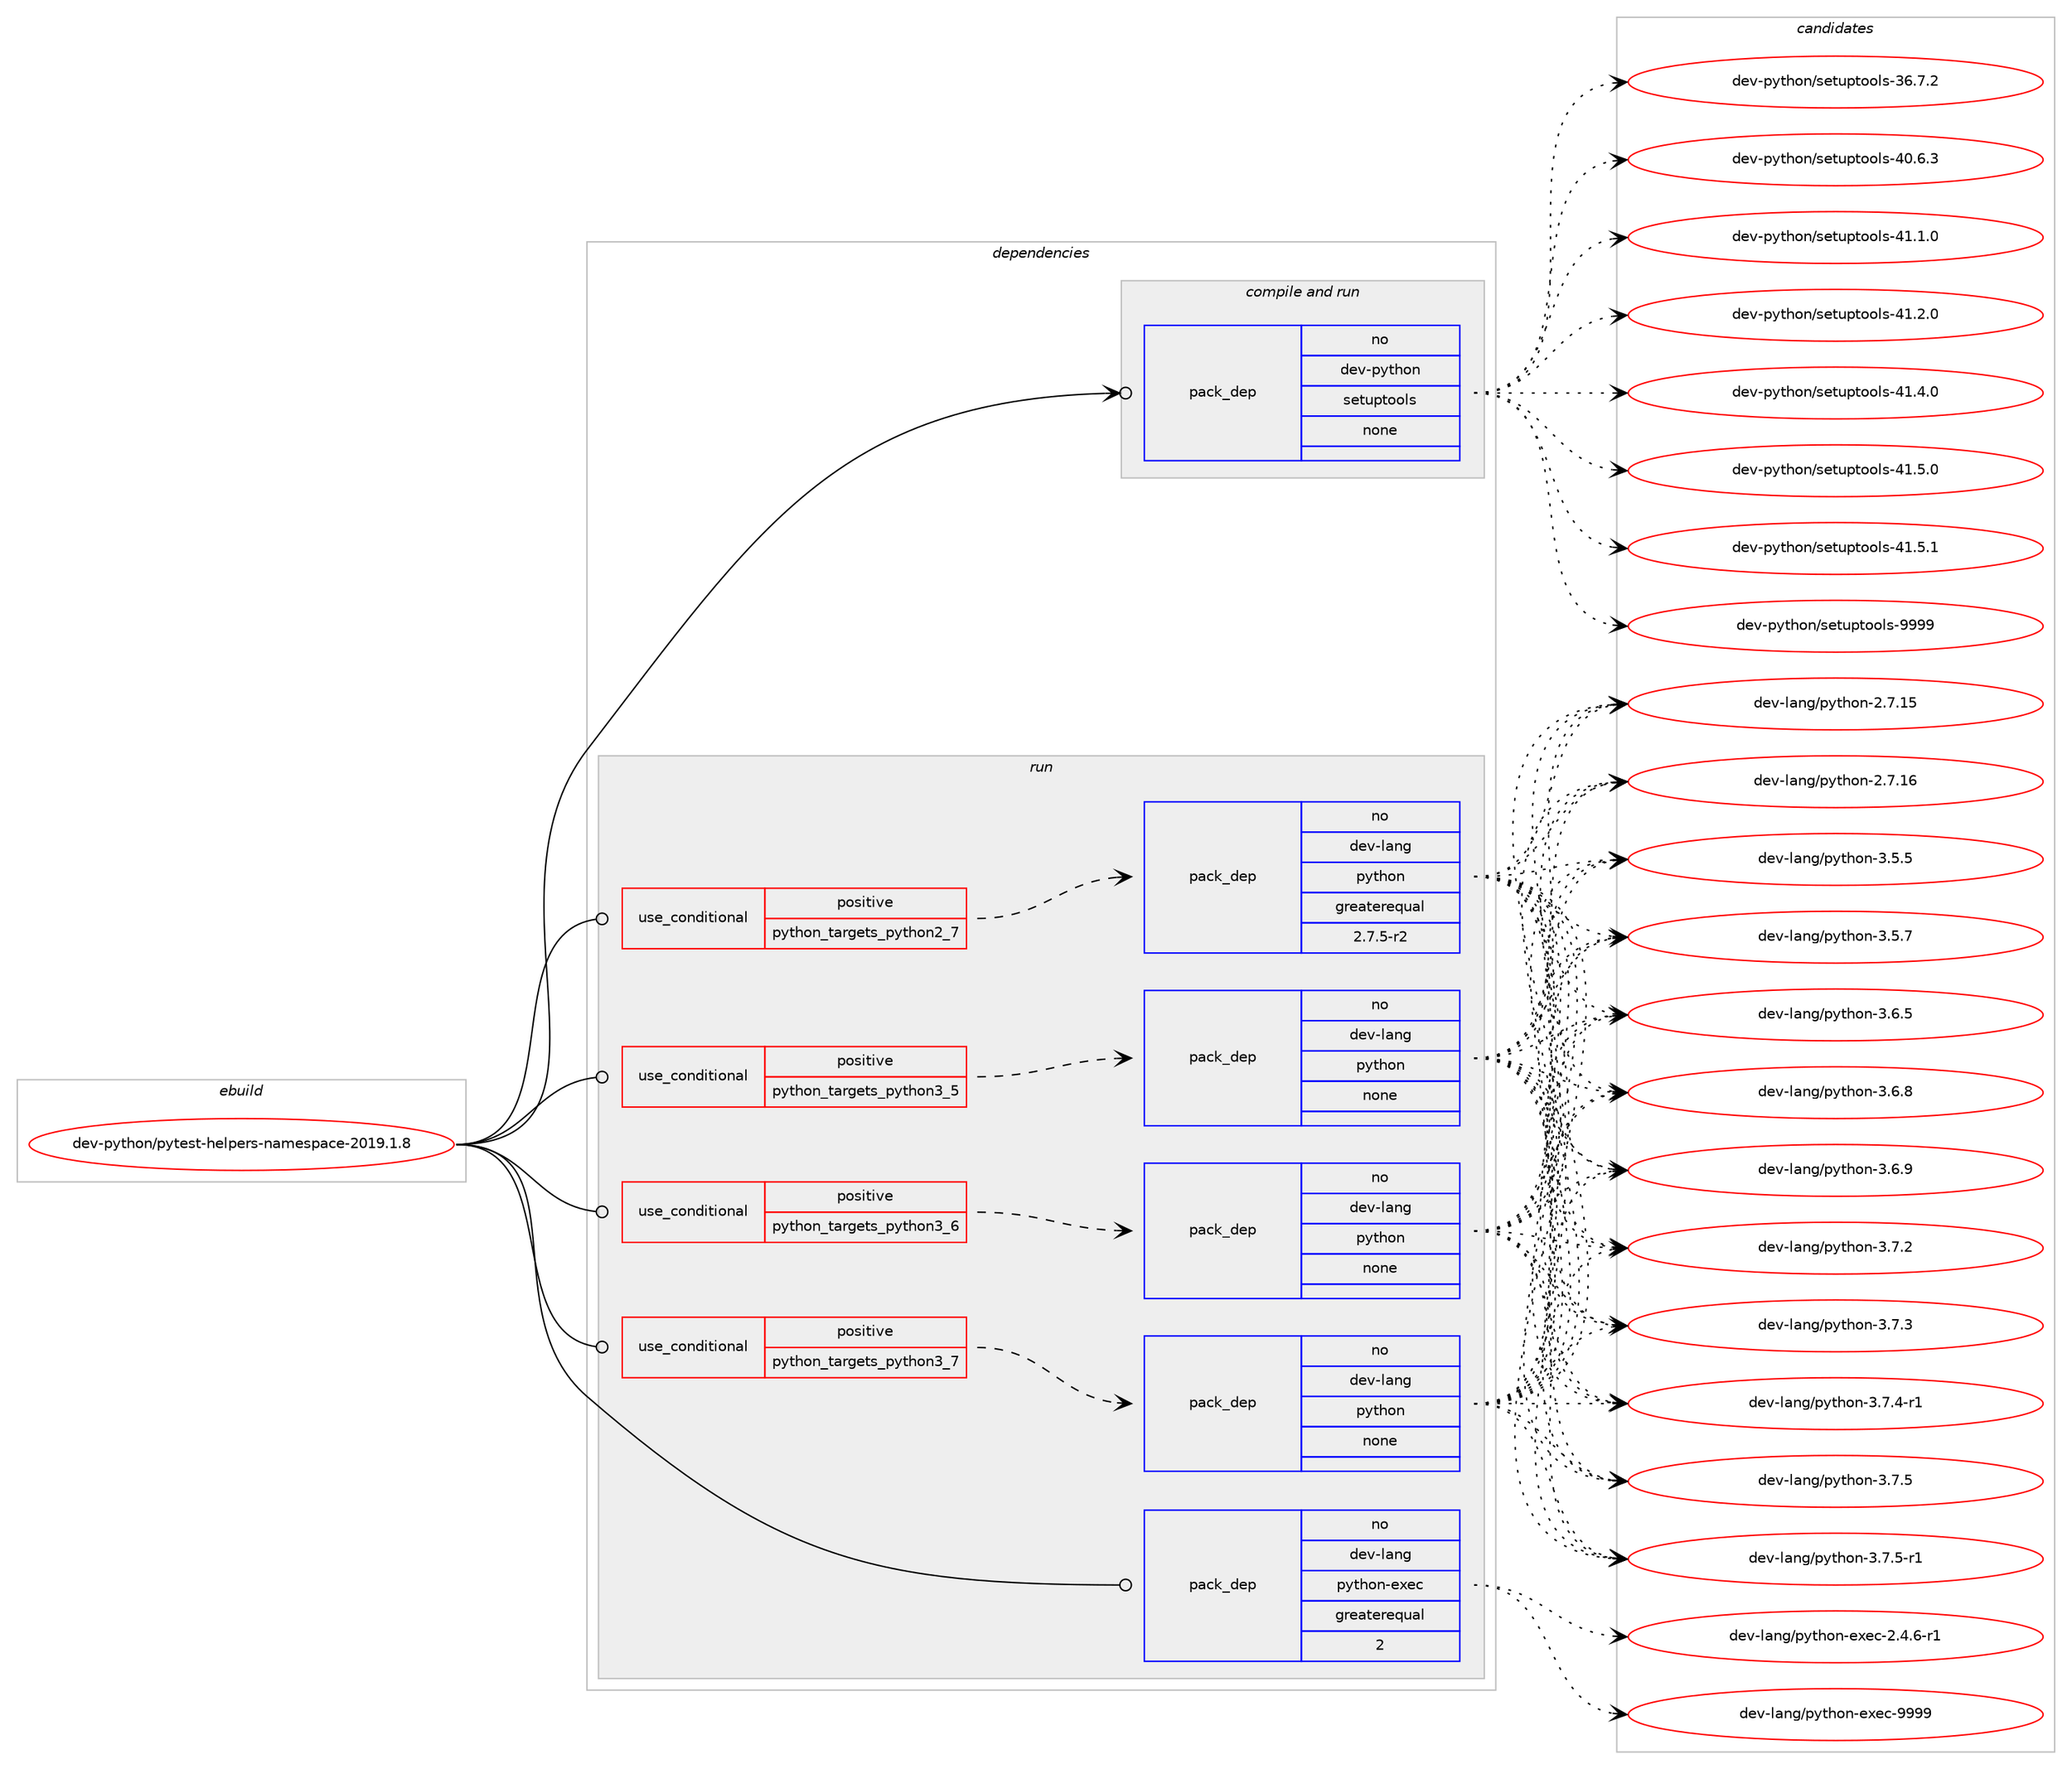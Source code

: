 digraph prolog {

# *************
# Graph options
# *************

newrank=true;
concentrate=true;
compound=true;
graph [rankdir=LR,fontname=Helvetica,fontsize=10,ranksep=1.5];#, ranksep=2.5, nodesep=0.2];
edge  [arrowhead=vee];
node  [fontname=Helvetica,fontsize=10];

# **********
# The ebuild
# **********

subgraph cluster_leftcol {
color=gray;
rank=same;
label=<<i>ebuild</i>>;
id [label="dev-python/pytest-helpers-namespace-2019.1.8", color=red, width=4, href="../dev-python/pytest-helpers-namespace-2019.1.8.svg"];
}

# ****************
# The dependencies
# ****************

subgraph cluster_midcol {
color=gray;
label=<<i>dependencies</i>>;
subgraph cluster_compile {
fillcolor="#eeeeee";
style=filled;
label=<<i>compile</i>>;
}
subgraph cluster_compileandrun {
fillcolor="#eeeeee";
style=filled;
label=<<i>compile and run</i>>;
subgraph pack470534 {
dependency629443 [label=<<TABLE BORDER="0" CELLBORDER="1" CELLSPACING="0" CELLPADDING="4" WIDTH="220"><TR><TD ROWSPAN="6" CELLPADDING="30">pack_dep</TD></TR><TR><TD WIDTH="110">no</TD></TR><TR><TD>dev-python</TD></TR><TR><TD>setuptools</TD></TR><TR><TD>none</TD></TR><TR><TD></TD></TR></TABLE>>, shape=none, color=blue];
}
id:e -> dependency629443:w [weight=20,style="solid",arrowhead="odotvee"];
}
subgraph cluster_run {
fillcolor="#eeeeee";
style=filled;
label=<<i>run</i>>;
subgraph cond147043 {
dependency629444 [label=<<TABLE BORDER="0" CELLBORDER="1" CELLSPACING="0" CELLPADDING="4"><TR><TD ROWSPAN="3" CELLPADDING="10">use_conditional</TD></TR><TR><TD>positive</TD></TR><TR><TD>python_targets_python2_7</TD></TR></TABLE>>, shape=none, color=red];
subgraph pack470535 {
dependency629445 [label=<<TABLE BORDER="0" CELLBORDER="1" CELLSPACING="0" CELLPADDING="4" WIDTH="220"><TR><TD ROWSPAN="6" CELLPADDING="30">pack_dep</TD></TR><TR><TD WIDTH="110">no</TD></TR><TR><TD>dev-lang</TD></TR><TR><TD>python</TD></TR><TR><TD>greaterequal</TD></TR><TR><TD>2.7.5-r2</TD></TR></TABLE>>, shape=none, color=blue];
}
dependency629444:e -> dependency629445:w [weight=20,style="dashed",arrowhead="vee"];
}
id:e -> dependency629444:w [weight=20,style="solid",arrowhead="odot"];
subgraph cond147044 {
dependency629446 [label=<<TABLE BORDER="0" CELLBORDER="1" CELLSPACING="0" CELLPADDING="4"><TR><TD ROWSPAN="3" CELLPADDING="10">use_conditional</TD></TR><TR><TD>positive</TD></TR><TR><TD>python_targets_python3_5</TD></TR></TABLE>>, shape=none, color=red];
subgraph pack470536 {
dependency629447 [label=<<TABLE BORDER="0" CELLBORDER="1" CELLSPACING="0" CELLPADDING="4" WIDTH="220"><TR><TD ROWSPAN="6" CELLPADDING="30">pack_dep</TD></TR><TR><TD WIDTH="110">no</TD></TR><TR><TD>dev-lang</TD></TR><TR><TD>python</TD></TR><TR><TD>none</TD></TR><TR><TD></TD></TR></TABLE>>, shape=none, color=blue];
}
dependency629446:e -> dependency629447:w [weight=20,style="dashed",arrowhead="vee"];
}
id:e -> dependency629446:w [weight=20,style="solid",arrowhead="odot"];
subgraph cond147045 {
dependency629448 [label=<<TABLE BORDER="0" CELLBORDER="1" CELLSPACING="0" CELLPADDING="4"><TR><TD ROWSPAN="3" CELLPADDING="10">use_conditional</TD></TR><TR><TD>positive</TD></TR><TR><TD>python_targets_python3_6</TD></TR></TABLE>>, shape=none, color=red];
subgraph pack470537 {
dependency629449 [label=<<TABLE BORDER="0" CELLBORDER="1" CELLSPACING="0" CELLPADDING="4" WIDTH="220"><TR><TD ROWSPAN="6" CELLPADDING="30">pack_dep</TD></TR><TR><TD WIDTH="110">no</TD></TR><TR><TD>dev-lang</TD></TR><TR><TD>python</TD></TR><TR><TD>none</TD></TR><TR><TD></TD></TR></TABLE>>, shape=none, color=blue];
}
dependency629448:e -> dependency629449:w [weight=20,style="dashed",arrowhead="vee"];
}
id:e -> dependency629448:w [weight=20,style="solid",arrowhead="odot"];
subgraph cond147046 {
dependency629450 [label=<<TABLE BORDER="0" CELLBORDER="1" CELLSPACING="0" CELLPADDING="4"><TR><TD ROWSPAN="3" CELLPADDING="10">use_conditional</TD></TR><TR><TD>positive</TD></TR><TR><TD>python_targets_python3_7</TD></TR></TABLE>>, shape=none, color=red];
subgraph pack470538 {
dependency629451 [label=<<TABLE BORDER="0" CELLBORDER="1" CELLSPACING="0" CELLPADDING="4" WIDTH="220"><TR><TD ROWSPAN="6" CELLPADDING="30">pack_dep</TD></TR><TR><TD WIDTH="110">no</TD></TR><TR><TD>dev-lang</TD></TR><TR><TD>python</TD></TR><TR><TD>none</TD></TR><TR><TD></TD></TR></TABLE>>, shape=none, color=blue];
}
dependency629450:e -> dependency629451:w [weight=20,style="dashed",arrowhead="vee"];
}
id:e -> dependency629450:w [weight=20,style="solid",arrowhead="odot"];
subgraph pack470539 {
dependency629452 [label=<<TABLE BORDER="0" CELLBORDER="1" CELLSPACING="0" CELLPADDING="4" WIDTH="220"><TR><TD ROWSPAN="6" CELLPADDING="30">pack_dep</TD></TR><TR><TD WIDTH="110">no</TD></TR><TR><TD>dev-lang</TD></TR><TR><TD>python-exec</TD></TR><TR><TD>greaterequal</TD></TR><TR><TD>2</TD></TR></TABLE>>, shape=none, color=blue];
}
id:e -> dependency629452:w [weight=20,style="solid",arrowhead="odot"];
}
}

# **************
# The candidates
# **************

subgraph cluster_choices {
rank=same;
color=gray;
label=<<i>candidates</i>>;

subgraph choice470534 {
color=black;
nodesep=1;
choice100101118451121211161041111104711510111611711211611111110811545515446554650 [label="dev-python/setuptools-36.7.2", color=red, width=4,href="../dev-python/setuptools-36.7.2.svg"];
choice100101118451121211161041111104711510111611711211611111110811545524846544651 [label="dev-python/setuptools-40.6.3", color=red, width=4,href="../dev-python/setuptools-40.6.3.svg"];
choice100101118451121211161041111104711510111611711211611111110811545524946494648 [label="dev-python/setuptools-41.1.0", color=red, width=4,href="../dev-python/setuptools-41.1.0.svg"];
choice100101118451121211161041111104711510111611711211611111110811545524946504648 [label="dev-python/setuptools-41.2.0", color=red, width=4,href="../dev-python/setuptools-41.2.0.svg"];
choice100101118451121211161041111104711510111611711211611111110811545524946524648 [label="dev-python/setuptools-41.4.0", color=red, width=4,href="../dev-python/setuptools-41.4.0.svg"];
choice100101118451121211161041111104711510111611711211611111110811545524946534648 [label="dev-python/setuptools-41.5.0", color=red, width=4,href="../dev-python/setuptools-41.5.0.svg"];
choice100101118451121211161041111104711510111611711211611111110811545524946534649 [label="dev-python/setuptools-41.5.1", color=red, width=4,href="../dev-python/setuptools-41.5.1.svg"];
choice10010111845112121116104111110471151011161171121161111111081154557575757 [label="dev-python/setuptools-9999", color=red, width=4,href="../dev-python/setuptools-9999.svg"];
dependency629443:e -> choice100101118451121211161041111104711510111611711211611111110811545515446554650:w [style=dotted,weight="100"];
dependency629443:e -> choice100101118451121211161041111104711510111611711211611111110811545524846544651:w [style=dotted,weight="100"];
dependency629443:e -> choice100101118451121211161041111104711510111611711211611111110811545524946494648:w [style=dotted,weight="100"];
dependency629443:e -> choice100101118451121211161041111104711510111611711211611111110811545524946504648:w [style=dotted,weight="100"];
dependency629443:e -> choice100101118451121211161041111104711510111611711211611111110811545524946524648:w [style=dotted,weight="100"];
dependency629443:e -> choice100101118451121211161041111104711510111611711211611111110811545524946534648:w [style=dotted,weight="100"];
dependency629443:e -> choice100101118451121211161041111104711510111611711211611111110811545524946534649:w [style=dotted,weight="100"];
dependency629443:e -> choice10010111845112121116104111110471151011161171121161111111081154557575757:w [style=dotted,weight="100"];
}
subgraph choice470535 {
color=black;
nodesep=1;
choice10010111845108971101034711212111610411111045504655464953 [label="dev-lang/python-2.7.15", color=red, width=4,href="../dev-lang/python-2.7.15.svg"];
choice10010111845108971101034711212111610411111045504655464954 [label="dev-lang/python-2.7.16", color=red, width=4,href="../dev-lang/python-2.7.16.svg"];
choice100101118451089711010347112121116104111110455146534653 [label="dev-lang/python-3.5.5", color=red, width=4,href="../dev-lang/python-3.5.5.svg"];
choice100101118451089711010347112121116104111110455146534655 [label="dev-lang/python-3.5.7", color=red, width=4,href="../dev-lang/python-3.5.7.svg"];
choice100101118451089711010347112121116104111110455146544653 [label="dev-lang/python-3.6.5", color=red, width=4,href="../dev-lang/python-3.6.5.svg"];
choice100101118451089711010347112121116104111110455146544656 [label="dev-lang/python-3.6.8", color=red, width=4,href="../dev-lang/python-3.6.8.svg"];
choice100101118451089711010347112121116104111110455146544657 [label="dev-lang/python-3.6.9", color=red, width=4,href="../dev-lang/python-3.6.9.svg"];
choice100101118451089711010347112121116104111110455146554650 [label="dev-lang/python-3.7.2", color=red, width=4,href="../dev-lang/python-3.7.2.svg"];
choice100101118451089711010347112121116104111110455146554651 [label="dev-lang/python-3.7.3", color=red, width=4,href="../dev-lang/python-3.7.3.svg"];
choice1001011184510897110103471121211161041111104551465546524511449 [label="dev-lang/python-3.7.4-r1", color=red, width=4,href="../dev-lang/python-3.7.4-r1.svg"];
choice100101118451089711010347112121116104111110455146554653 [label="dev-lang/python-3.7.5", color=red, width=4,href="../dev-lang/python-3.7.5.svg"];
choice1001011184510897110103471121211161041111104551465546534511449 [label="dev-lang/python-3.7.5-r1", color=red, width=4,href="../dev-lang/python-3.7.5-r1.svg"];
dependency629445:e -> choice10010111845108971101034711212111610411111045504655464953:w [style=dotted,weight="100"];
dependency629445:e -> choice10010111845108971101034711212111610411111045504655464954:w [style=dotted,weight="100"];
dependency629445:e -> choice100101118451089711010347112121116104111110455146534653:w [style=dotted,weight="100"];
dependency629445:e -> choice100101118451089711010347112121116104111110455146534655:w [style=dotted,weight="100"];
dependency629445:e -> choice100101118451089711010347112121116104111110455146544653:w [style=dotted,weight="100"];
dependency629445:e -> choice100101118451089711010347112121116104111110455146544656:w [style=dotted,weight="100"];
dependency629445:e -> choice100101118451089711010347112121116104111110455146544657:w [style=dotted,weight="100"];
dependency629445:e -> choice100101118451089711010347112121116104111110455146554650:w [style=dotted,weight="100"];
dependency629445:e -> choice100101118451089711010347112121116104111110455146554651:w [style=dotted,weight="100"];
dependency629445:e -> choice1001011184510897110103471121211161041111104551465546524511449:w [style=dotted,weight="100"];
dependency629445:e -> choice100101118451089711010347112121116104111110455146554653:w [style=dotted,weight="100"];
dependency629445:e -> choice1001011184510897110103471121211161041111104551465546534511449:w [style=dotted,weight="100"];
}
subgraph choice470536 {
color=black;
nodesep=1;
choice10010111845108971101034711212111610411111045504655464953 [label="dev-lang/python-2.7.15", color=red, width=4,href="../dev-lang/python-2.7.15.svg"];
choice10010111845108971101034711212111610411111045504655464954 [label="dev-lang/python-2.7.16", color=red, width=4,href="../dev-lang/python-2.7.16.svg"];
choice100101118451089711010347112121116104111110455146534653 [label="dev-lang/python-3.5.5", color=red, width=4,href="../dev-lang/python-3.5.5.svg"];
choice100101118451089711010347112121116104111110455146534655 [label="dev-lang/python-3.5.7", color=red, width=4,href="../dev-lang/python-3.5.7.svg"];
choice100101118451089711010347112121116104111110455146544653 [label="dev-lang/python-3.6.5", color=red, width=4,href="../dev-lang/python-3.6.5.svg"];
choice100101118451089711010347112121116104111110455146544656 [label="dev-lang/python-3.6.8", color=red, width=4,href="../dev-lang/python-3.6.8.svg"];
choice100101118451089711010347112121116104111110455146544657 [label="dev-lang/python-3.6.9", color=red, width=4,href="../dev-lang/python-3.6.9.svg"];
choice100101118451089711010347112121116104111110455146554650 [label="dev-lang/python-3.7.2", color=red, width=4,href="../dev-lang/python-3.7.2.svg"];
choice100101118451089711010347112121116104111110455146554651 [label="dev-lang/python-3.7.3", color=red, width=4,href="../dev-lang/python-3.7.3.svg"];
choice1001011184510897110103471121211161041111104551465546524511449 [label="dev-lang/python-3.7.4-r1", color=red, width=4,href="../dev-lang/python-3.7.4-r1.svg"];
choice100101118451089711010347112121116104111110455146554653 [label="dev-lang/python-3.7.5", color=red, width=4,href="../dev-lang/python-3.7.5.svg"];
choice1001011184510897110103471121211161041111104551465546534511449 [label="dev-lang/python-3.7.5-r1", color=red, width=4,href="../dev-lang/python-3.7.5-r1.svg"];
dependency629447:e -> choice10010111845108971101034711212111610411111045504655464953:w [style=dotted,weight="100"];
dependency629447:e -> choice10010111845108971101034711212111610411111045504655464954:w [style=dotted,weight="100"];
dependency629447:e -> choice100101118451089711010347112121116104111110455146534653:w [style=dotted,weight="100"];
dependency629447:e -> choice100101118451089711010347112121116104111110455146534655:w [style=dotted,weight="100"];
dependency629447:e -> choice100101118451089711010347112121116104111110455146544653:w [style=dotted,weight="100"];
dependency629447:e -> choice100101118451089711010347112121116104111110455146544656:w [style=dotted,weight="100"];
dependency629447:e -> choice100101118451089711010347112121116104111110455146544657:w [style=dotted,weight="100"];
dependency629447:e -> choice100101118451089711010347112121116104111110455146554650:w [style=dotted,weight="100"];
dependency629447:e -> choice100101118451089711010347112121116104111110455146554651:w [style=dotted,weight="100"];
dependency629447:e -> choice1001011184510897110103471121211161041111104551465546524511449:w [style=dotted,weight="100"];
dependency629447:e -> choice100101118451089711010347112121116104111110455146554653:w [style=dotted,weight="100"];
dependency629447:e -> choice1001011184510897110103471121211161041111104551465546534511449:w [style=dotted,weight="100"];
}
subgraph choice470537 {
color=black;
nodesep=1;
choice10010111845108971101034711212111610411111045504655464953 [label="dev-lang/python-2.7.15", color=red, width=4,href="../dev-lang/python-2.7.15.svg"];
choice10010111845108971101034711212111610411111045504655464954 [label="dev-lang/python-2.7.16", color=red, width=4,href="../dev-lang/python-2.7.16.svg"];
choice100101118451089711010347112121116104111110455146534653 [label="dev-lang/python-3.5.5", color=red, width=4,href="../dev-lang/python-3.5.5.svg"];
choice100101118451089711010347112121116104111110455146534655 [label="dev-lang/python-3.5.7", color=red, width=4,href="../dev-lang/python-3.5.7.svg"];
choice100101118451089711010347112121116104111110455146544653 [label="dev-lang/python-3.6.5", color=red, width=4,href="../dev-lang/python-3.6.5.svg"];
choice100101118451089711010347112121116104111110455146544656 [label="dev-lang/python-3.6.8", color=red, width=4,href="../dev-lang/python-3.6.8.svg"];
choice100101118451089711010347112121116104111110455146544657 [label="dev-lang/python-3.6.9", color=red, width=4,href="../dev-lang/python-3.6.9.svg"];
choice100101118451089711010347112121116104111110455146554650 [label="dev-lang/python-3.7.2", color=red, width=4,href="../dev-lang/python-3.7.2.svg"];
choice100101118451089711010347112121116104111110455146554651 [label="dev-lang/python-3.7.3", color=red, width=4,href="../dev-lang/python-3.7.3.svg"];
choice1001011184510897110103471121211161041111104551465546524511449 [label="dev-lang/python-3.7.4-r1", color=red, width=4,href="../dev-lang/python-3.7.4-r1.svg"];
choice100101118451089711010347112121116104111110455146554653 [label="dev-lang/python-3.7.5", color=red, width=4,href="../dev-lang/python-3.7.5.svg"];
choice1001011184510897110103471121211161041111104551465546534511449 [label="dev-lang/python-3.7.5-r1", color=red, width=4,href="../dev-lang/python-3.7.5-r1.svg"];
dependency629449:e -> choice10010111845108971101034711212111610411111045504655464953:w [style=dotted,weight="100"];
dependency629449:e -> choice10010111845108971101034711212111610411111045504655464954:w [style=dotted,weight="100"];
dependency629449:e -> choice100101118451089711010347112121116104111110455146534653:w [style=dotted,weight="100"];
dependency629449:e -> choice100101118451089711010347112121116104111110455146534655:w [style=dotted,weight="100"];
dependency629449:e -> choice100101118451089711010347112121116104111110455146544653:w [style=dotted,weight="100"];
dependency629449:e -> choice100101118451089711010347112121116104111110455146544656:w [style=dotted,weight="100"];
dependency629449:e -> choice100101118451089711010347112121116104111110455146544657:w [style=dotted,weight="100"];
dependency629449:e -> choice100101118451089711010347112121116104111110455146554650:w [style=dotted,weight="100"];
dependency629449:e -> choice100101118451089711010347112121116104111110455146554651:w [style=dotted,weight="100"];
dependency629449:e -> choice1001011184510897110103471121211161041111104551465546524511449:w [style=dotted,weight="100"];
dependency629449:e -> choice100101118451089711010347112121116104111110455146554653:w [style=dotted,weight="100"];
dependency629449:e -> choice1001011184510897110103471121211161041111104551465546534511449:w [style=dotted,weight="100"];
}
subgraph choice470538 {
color=black;
nodesep=1;
choice10010111845108971101034711212111610411111045504655464953 [label="dev-lang/python-2.7.15", color=red, width=4,href="../dev-lang/python-2.7.15.svg"];
choice10010111845108971101034711212111610411111045504655464954 [label="dev-lang/python-2.7.16", color=red, width=4,href="../dev-lang/python-2.7.16.svg"];
choice100101118451089711010347112121116104111110455146534653 [label="dev-lang/python-3.5.5", color=red, width=4,href="../dev-lang/python-3.5.5.svg"];
choice100101118451089711010347112121116104111110455146534655 [label="dev-lang/python-3.5.7", color=red, width=4,href="../dev-lang/python-3.5.7.svg"];
choice100101118451089711010347112121116104111110455146544653 [label="dev-lang/python-3.6.5", color=red, width=4,href="../dev-lang/python-3.6.5.svg"];
choice100101118451089711010347112121116104111110455146544656 [label="dev-lang/python-3.6.8", color=red, width=4,href="../dev-lang/python-3.6.8.svg"];
choice100101118451089711010347112121116104111110455146544657 [label="dev-lang/python-3.6.9", color=red, width=4,href="../dev-lang/python-3.6.9.svg"];
choice100101118451089711010347112121116104111110455146554650 [label="dev-lang/python-3.7.2", color=red, width=4,href="../dev-lang/python-3.7.2.svg"];
choice100101118451089711010347112121116104111110455146554651 [label="dev-lang/python-3.7.3", color=red, width=4,href="../dev-lang/python-3.7.3.svg"];
choice1001011184510897110103471121211161041111104551465546524511449 [label="dev-lang/python-3.7.4-r1", color=red, width=4,href="../dev-lang/python-3.7.4-r1.svg"];
choice100101118451089711010347112121116104111110455146554653 [label="dev-lang/python-3.7.5", color=red, width=4,href="../dev-lang/python-3.7.5.svg"];
choice1001011184510897110103471121211161041111104551465546534511449 [label="dev-lang/python-3.7.5-r1", color=red, width=4,href="../dev-lang/python-3.7.5-r1.svg"];
dependency629451:e -> choice10010111845108971101034711212111610411111045504655464953:w [style=dotted,weight="100"];
dependency629451:e -> choice10010111845108971101034711212111610411111045504655464954:w [style=dotted,weight="100"];
dependency629451:e -> choice100101118451089711010347112121116104111110455146534653:w [style=dotted,weight="100"];
dependency629451:e -> choice100101118451089711010347112121116104111110455146534655:w [style=dotted,weight="100"];
dependency629451:e -> choice100101118451089711010347112121116104111110455146544653:w [style=dotted,weight="100"];
dependency629451:e -> choice100101118451089711010347112121116104111110455146544656:w [style=dotted,weight="100"];
dependency629451:e -> choice100101118451089711010347112121116104111110455146544657:w [style=dotted,weight="100"];
dependency629451:e -> choice100101118451089711010347112121116104111110455146554650:w [style=dotted,weight="100"];
dependency629451:e -> choice100101118451089711010347112121116104111110455146554651:w [style=dotted,weight="100"];
dependency629451:e -> choice1001011184510897110103471121211161041111104551465546524511449:w [style=dotted,weight="100"];
dependency629451:e -> choice100101118451089711010347112121116104111110455146554653:w [style=dotted,weight="100"];
dependency629451:e -> choice1001011184510897110103471121211161041111104551465546534511449:w [style=dotted,weight="100"];
}
subgraph choice470539 {
color=black;
nodesep=1;
choice10010111845108971101034711212111610411111045101120101994550465246544511449 [label="dev-lang/python-exec-2.4.6-r1", color=red, width=4,href="../dev-lang/python-exec-2.4.6-r1.svg"];
choice10010111845108971101034711212111610411111045101120101994557575757 [label="dev-lang/python-exec-9999", color=red, width=4,href="../dev-lang/python-exec-9999.svg"];
dependency629452:e -> choice10010111845108971101034711212111610411111045101120101994550465246544511449:w [style=dotted,weight="100"];
dependency629452:e -> choice10010111845108971101034711212111610411111045101120101994557575757:w [style=dotted,weight="100"];
}
}

}
